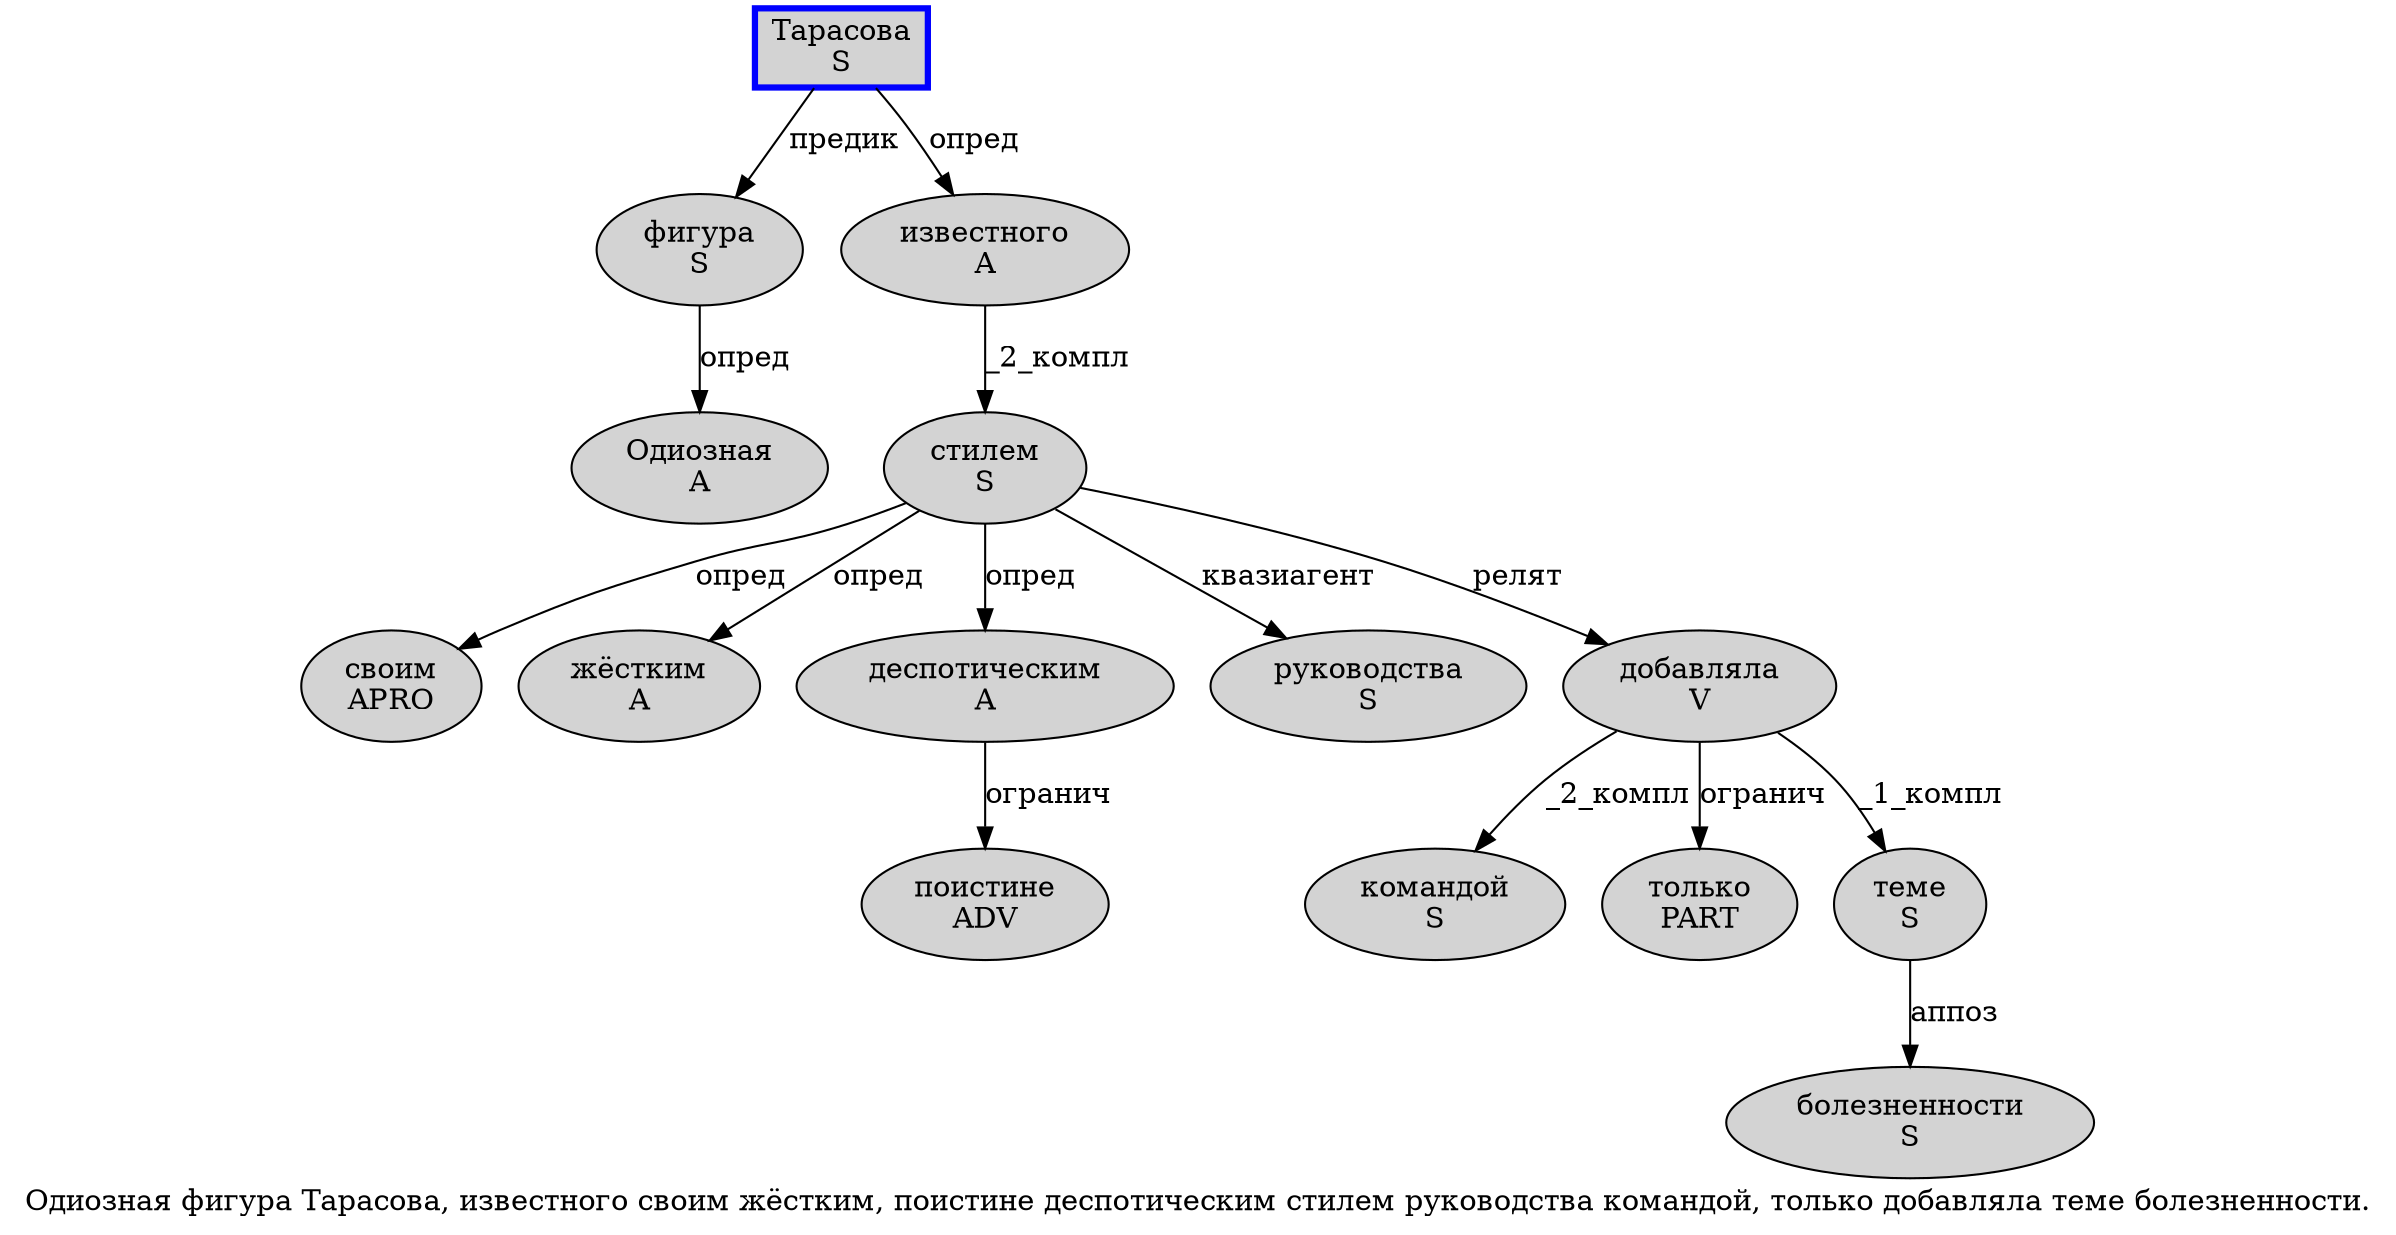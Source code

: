 digraph SENTENCE_3703 {
	graph [label="Одиозная фигура Тарасова, известного своим жёстким, поистине деспотическим стилем руководства командой, только добавляла теме болезненности."]
	node [style=filled]
		0 [label="Одиозная
A" color="" fillcolor=lightgray penwidth=1 shape=ellipse]
		1 [label="фигура
S" color="" fillcolor=lightgray penwidth=1 shape=ellipse]
		2 [label="Тарасова
S" color=blue fillcolor=lightgray penwidth=3 shape=box]
		4 [label="известного
A" color="" fillcolor=lightgray penwidth=1 shape=ellipse]
		5 [label="своим
APRO" color="" fillcolor=lightgray penwidth=1 shape=ellipse]
		6 [label="жёстким
A" color="" fillcolor=lightgray penwidth=1 shape=ellipse]
		8 [label="поистине
ADV" color="" fillcolor=lightgray penwidth=1 shape=ellipse]
		9 [label="деспотическим
A" color="" fillcolor=lightgray penwidth=1 shape=ellipse]
		10 [label="стилем
S" color="" fillcolor=lightgray penwidth=1 shape=ellipse]
		11 [label="руководства
S" color="" fillcolor=lightgray penwidth=1 shape=ellipse]
		12 [label="командой
S" color="" fillcolor=lightgray penwidth=1 shape=ellipse]
		14 [label="только
PART" color="" fillcolor=lightgray penwidth=1 shape=ellipse]
		15 [label="добавляла
V" color="" fillcolor=lightgray penwidth=1 shape=ellipse]
		16 [label="теме
S" color="" fillcolor=lightgray penwidth=1 shape=ellipse]
		17 [label="болезненности
S" color="" fillcolor=lightgray penwidth=1 shape=ellipse]
			1 -> 0 [label="опред"]
			4 -> 10 [label="_2_компл"]
			9 -> 8 [label="огранич"]
			10 -> 5 [label="опред"]
			10 -> 6 [label="опред"]
			10 -> 9 [label="опред"]
			10 -> 11 [label="квазиагент"]
			10 -> 15 [label="релят"]
			2 -> 1 [label="предик"]
			2 -> 4 [label="опред"]
			16 -> 17 [label="аппоз"]
			15 -> 12 [label="_2_компл"]
			15 -> 14 [label="огранич"]
			15 -> 16 [label="_1_компл"]
}